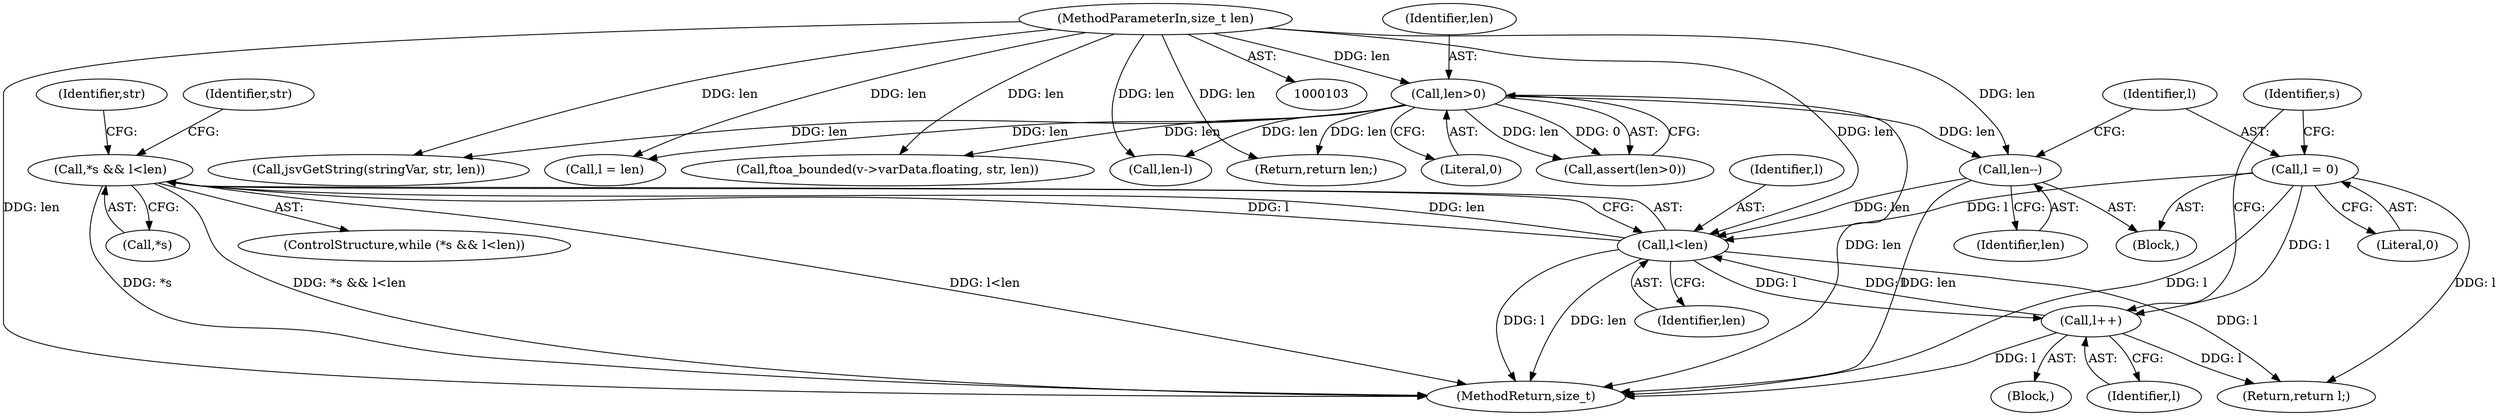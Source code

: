 digraph "0_Espruino_ce1924193862d58cb43d3d4d9dada710a8361b89@pointer" {
"1000127" [label="(Call,*s && l<len)"];
"1000130" [label="(Call,l<len)"];
"1000141" [label="(Call,l++)"];
"1000123" [label="(Call,l = 0)"];
"1000120" [label="(Call,len--)"];
"1000109" [label="(Call,len>0)"];
"1000106" [label="(MethodParameterIn,size_t len)"];
"1000192" [label="(Call,l = len)"];
"1000106" [label="(MethodParameterIn,size_t len)"];
"1000126" [label="(ControlStructure,while (*s && l<len))"];
"1000108" [label="(Call,assert(len>0))"];
"1000123" [label="(Call,l = 0)"];
"1000219" [label="(Return,return len;)"];
"1000142" [label="(Identifier,l)"];
"1000141" [label="(Call,l++)"];
"1000278" [label="(MethodReturn,size_t)"];
"1000130" [label="(Call,l<len)"];
"1000171" [label="(Call,ftoa_bounded(v->varData.floating, str, len))"];
"1000111" [label="(Literal,0)"];
"1000110" [label="(Identifier,len)"];
"1000239" [label="(Call,len-l)"];
"1000125" [label="(Literal,0)"];
"1000121" [label="(Identifier,len)"];
"1000133" [label="(Block,)"];
"1000120" [label="(Call,len--)"];
"1000136" [label="(Identifier,str)"];
"1000148" [label="(Return,return l;)"];
"1000258" [label="(Call,jsvGetString(stringVar, str, len))"];
"1000129" [label="(Identifier,s)"];
"1000119" [label="(Block,)"];
"1000145" [label="(Identifier,str)"];
"1000127" [label="(Call,*s && l<len)"];
"1000109" [label="(Call,len>0)"];
"1000132" [label="(Identifier,len)"];
"1000128" [label="(Call,*s)"];
"1000131" [label="(Identifier,l)"];
"1000124" [label="(Identifier,l)"];
"1000127" -> "1000126"  [label="AST: "];
"1000127" -> "1000128"  [label="CFG: "];
"1000127" -> "1000130"  [label="CFG: "];
"1000128" -> "1000127"  [label="AST: "];
"1000130" -> "1000127"  [label="AST: "];
"1000136" -> "1000127"  [label="CFG: "];
"1000145" -> "1000127"  [label="CFG: "];
"1000127" -> "1000278"  [label="DDG: l<len"];
"1000127" -> "1000278"  [label="DDG: *s && l<len"];
"1000127" -> "1000278"  [label="DDG: *s"];
"1000130" -> "1000127"  [label="DDG: l"];
"1000130" -> "1000127"  [label="DDG: len"];
"1000130" -> "1000132"  [label="CFG: "];
"1000131" -> "1000130"  [label="AST: "];
"1000132" -> "1000130"  [label="AST: "];
"1000130" -> "1000278"  [label="DDG: len"];
"1000130" -> "1000278"  [label="DDG: l"];
"1000141" -> "1000130"  [label="DDG: l"];
"1000123" -> "1000130"  [label="DDG: l"];
"1000120" -> "1000130"  [label="DDG: len"];
"1000106" -> "1000130"  [label="DDG: len"];
"1000130" -> "1000141"  [label="DDG: l"];
"1000130" -> "1000148"  [label="DDG: l"];
"1000141" -> "1000133"  [label="AST: "];
"1000141" -> "1000142"  [label="CFG: "];
"1000142" -> "1000141"  [label="AST: "];
"1000129" -> "1000141"  [label="CFG: "];
"1000141" -> "1000278"  [label="DDG: l"];
"1000123" -> "1000141"  [label="DDG: l"];
"1000141" -> "1000148"  [label="DDG: l"];
"1000123" -> "1000119"  [label="AST: "];
"1000123" -> "1000125"  [label="CFG: "];
"1000124" -> "1000123"  [label="AST: "];
"1000125" -> "1000123"  [label="AST: "];
"1000129" -> "1000123"  [label="CFG: "];
"1000123" -> "1000278"  [label="DDG: l"];
"1000123" -> "1000148"  [label="DDG: l"];
"1000120" -> "1000119"  [label="AST: "];
"1000120" -> "1000121"  [label="CFG: "];
"1000121" -> "1000120"  [label="AST: "];
"1000124" -> "1000120"  [label="CFG: "];
"1000120" -> "1000278"  [label="DDG: len"];
"1000109" -> "1000120"  [label="DDG: len"];
"1000106" -> "1000120"  [label="DDG: len"];
"1000109" -> "1000108"  [label="AST: "];
"1000109" -> "1000111"  [label="CFG: "];
"1000110" -> "1000109"  [label="AST: "];
"1000111" -> "1000109"  [label="AST: "];
"1000108" -> "1000109"  [label="CFG: "];
"1000109" -> "1000278"  [label="DDG: len"];
"1000109" -> "1000108"  [label="DDG: len"];
"1000109" -> "1000108"  [label="DDG: 0"];
"1000106" -> "1000109"  [label="DDG: len"];
"1000109" -> "1000171"  [label="DDG: len"];
"1000109" -> "1000192"  [label="DDG: len"];
"1000109" -> "1000219"  [label="DDG: len"];
"1000109" -> "1000239"  [label="DDG: len"];
"1000109" -> "1000258"  [label="DDG: len"];
"1000106" -> "1000103"  [label="AST: "];
"1000106" -> "1000278"  [label="DDG: len"];
"1000106" -> "1000171"  [label="DDG: len"];
"1000106" -> "1000192"  [label="DDG: len"];
"1000106" -> "1000219"  [label="DDG: len"];
"1000106" -> "1000239"  [label="DDG: len"];
"1000106" -> "1000258"  [label="DDG: len"];
}
